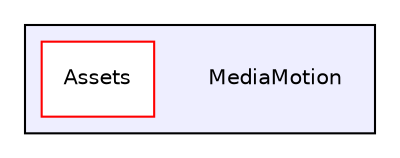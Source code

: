digraph "MediaMotion" {
  compound=true
  node [ fontsize="10", fontname="Helvetica"];
  edge [ labelfontsize="10", labelfontname="Helvetica"];
  subgraph clusterdir_fdf310e7d4a20c74f91905ae5277daa2 {
    graph [ bgcolor="#eeeeff", pencolor="black", label="" URL="dir_fdf310e7d4a20c74f91905ae5277daa2.html"];
    dir_fdf310e7d4a20c74f91905ae5277daa2 [shape=plaintext label="MediaMotion"];
    dir_6e0052877cc12e3a8de8e210e5a875da [shape=box label="Assets" color="red" fillcolor="white" style="filled" URL="dir_6e0052877cc12e3a8de8e210e5a875da.html"];
  }
}
